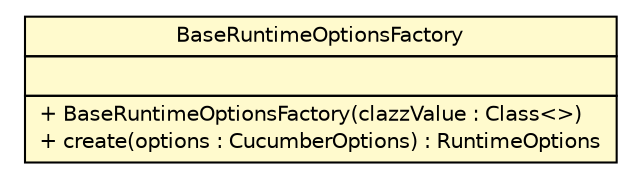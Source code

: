 #!/usr/local/bin/dot
#
# Class diagram 
# Generated by UMLGraph version R5_6 (http://www.umlgraph.org/)
#

digraph G {
	edge [fontname="Helvetica",fontsize=10,labelfontname="Helvetica",labelfontsize=10];
	node [fontname="Helvetica",fontsize=10,shape=plaintext];
	nodesep=0.25;
	ranksep=0.5;
	// com.github.mkolisnyk.cucumber.runner.runtime.BaseRuntimeOptionsFactory
	c2289 [label=<<table title="com.github.mkolisnyk.cucumber.runner.runtime.BaseRuntimeOptionsFactory" border="0" cellborder="1" cellspacing="0" cellpadding="2" port="p" bgcolor="lemonChiffon" href="./BaseRuntimeOptionsFactory.html">
		<tr><td><table border="0" cellspacing="0" cellpadding="1">
<tr><td align="center" balign="center"> BaseRuntimeOptionsFactory </td></tr>
		</table></td></tr>
		<tr><td><table border="0" cellspacing="0" cellpadding="1">
<tr><td align="left" balign="left">  </td></tr>
		</table></td></tr>
		<tr><td><table border="0" cellspacing="0" cellpadding="1">
<tr><td align="left" balign="left"> + BaseRuntimeOptionsFactory(clazzValue : Class&lt;&gt;) </td></tr>
<tr><td align="left" balign="left"> + create(options : CucumberOptions) : RuntimeOptions </td></tr>
		</table></td></tr>
		</table>>, URL="./BaseRuntimeOptionsFactory.html", fontname="Helvetica", fontcolor="black", fontsize=10.0];
}

